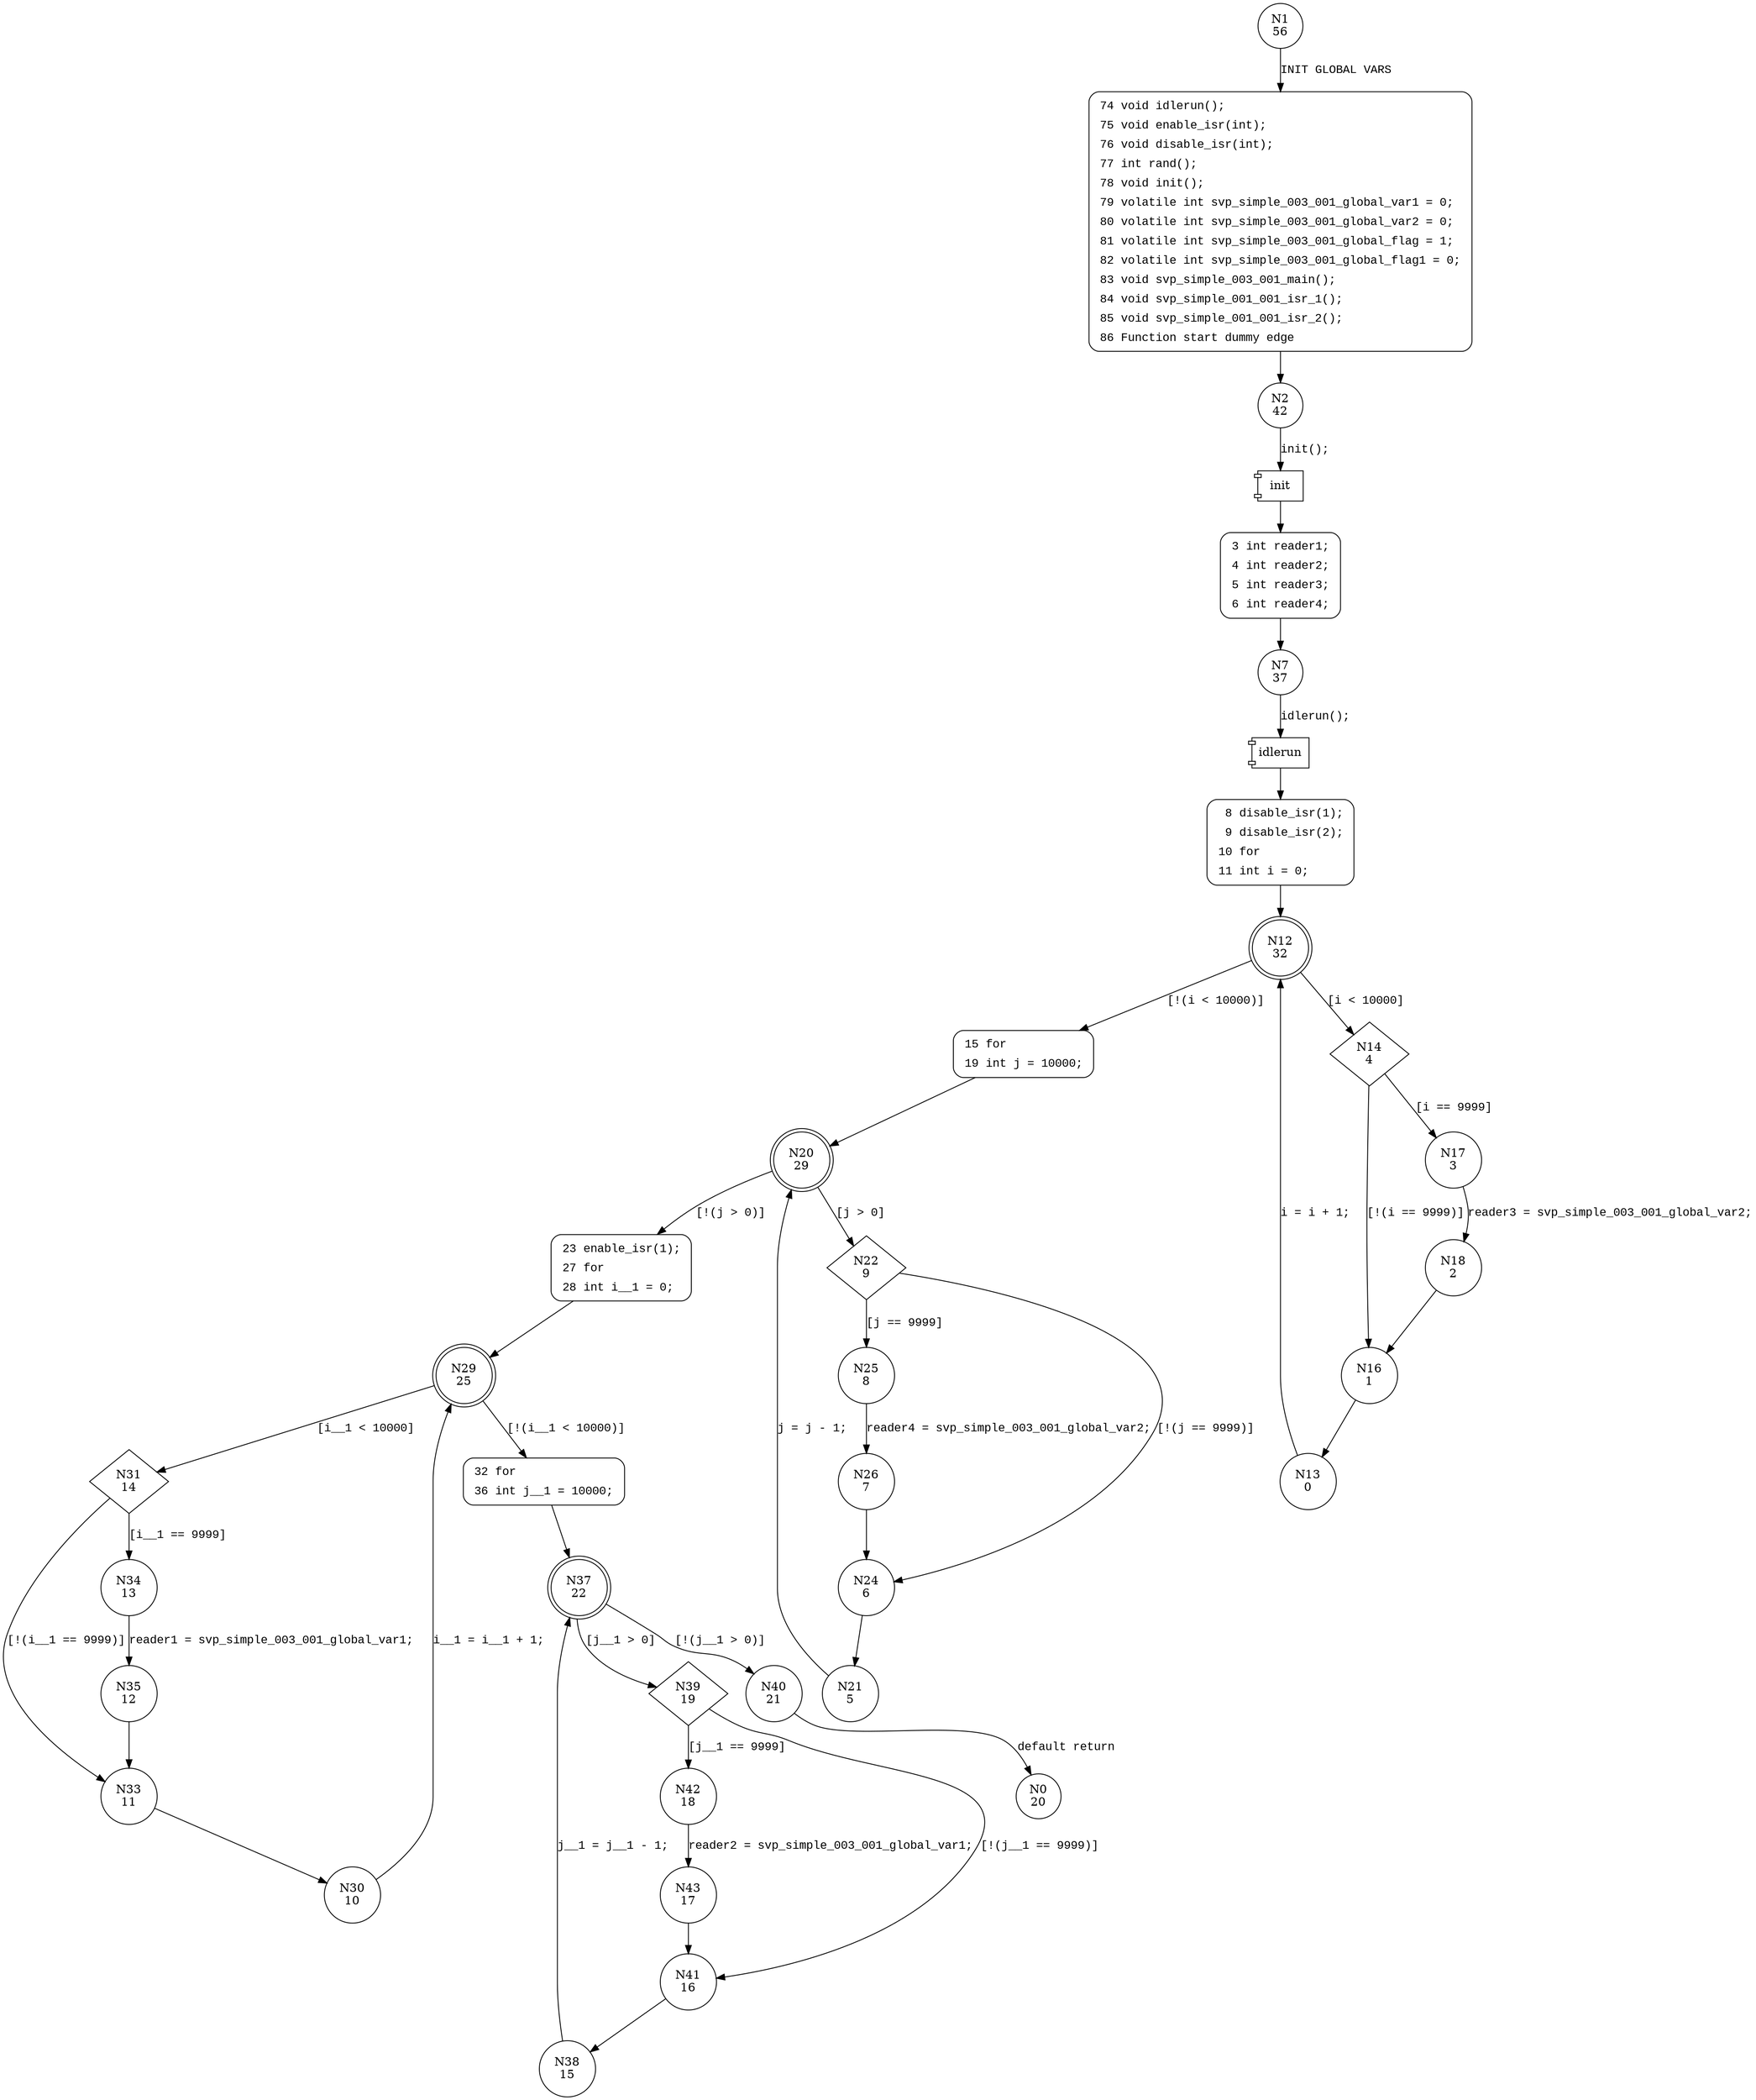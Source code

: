 digraph svp_simple_003_001_main {
1 [shape="circle" label="N1\n56"]
74 [shape="circle" label="N74\n55"]
2 [shape="circle" label="N2\n42"]
3 [shape="circle" label="N3\n41"]
7 [shape="circle" label="N7\n37"]
8 [shape="circle" label="N8\n36"]
12 [shape="doublecircle" label="N12\n32"]
14 [shape="diamond" label="N14\n4"]
15 [shape="circle" label="N15\n31"]
20 [shape="doublecircle" label="N20\n29"]
22 [shape="diamond" label="N22\n9"]
23 [shape="circle" label="N23\n28"]
29 [shape="doublecircle" label="N29\n25"]
31 [shape="diamond" label="N31\n14"]
32 [shape="circle" label="N32\n24"]
37 [shape="doublecircle" label="N37\n22"]
39 [shape="diamond" label="N39\n19"]
40 [shape="circle" label="N40\n21"]
42 [shape="circle" label="N42\n18"]
41 [shape="circle" label="N41\n16"]
38 [shape="circle" label="N38\n15"]
43 [shape="circle" label="N43\n17"]
34 [shape="circle" label="N34\n13"]
33 [shape="circle" label="N33\n11"]
30 [shape="circle" label="N30\n10"]
35 [shape="circle" label="N35\n12"]
25 [shape="circle" label="N25\n8"]
24 [shape="circle" label="N24\n6"]
21 [shape="circle" label="N21\n5"]
26 [shape="circle" label="N26\n7"]
17 [shape="circle" label="N17\n3"]
16 [shape="circle" label="N16\n1"]
13 [shape="circle" label="N13\n0"]
18 [shape="circle" label="N18\n2"]
0 [shape="circle" label="N0\n20"]
74 [style="filled,bold" penwidth="1" fillcolor="white" fontname="Courier New" shape="Mrecord" label=<<table border="0" cellborder="0" cellpadding="3" bgcolor="white"><tr><td align="right">74</td><td align="left">void idlerun();</td></tr><tr><td align="right">75</td><td align="left">void enable_isr(int);</td></tr><tr><td align="right">76</td><td align="left">void disable_isr(int);</td></tr><tr><td align="right">77</td><td align="left">int rand();</td></tr><tr><td align="right">78</td><td align="left">void init();</td></tr><tr><td align="right">79</td><td align="left">volatile int svp_simple_003_001_global_var1 = 0;</td></tr><tr><td align="right">80</td><td align="left">volatile int svp_simple_003_001_global_var2 = 0;</td></tr><tr><td align="right">81</td><td align="left">volatile int svp_simple_003_001_global_flag = 1;</td></tr><tr><td align="right">82</td><td align="left">volatile int svp_simple_003_001_global_flag1 = 0;</td></tr><tr><td align="right">83</td><td align="left">void svp_simple_003_001_main();</td></tr><tr><td align="right">84</td><td align="left">void svp_simple_001_001_isr_1();</td></tr><tr><td align="right">85</td><td align="left">void svp_simple_001_001_isr_2();</td></tr><tr><td align="right">86</td><td align="left">Function start dummy edge</td></tr></table>>]
74 -> 2[label=""]
3 [style="filled,bold" penwidth="1" fillcolor="white" fontname="Courier New" shape="Mrecord" label=<<table border="0" cellborder="0" cellpadding="3" bgcolor="white"><tr><td align="right">3</td><td align="left">int reader1;</td></tr><tr><td align="right">4</td><td align="left">int reader2;</td></tr><tr><td align="right">5</td><td align="left">int reader3;</td></tr><tr><td align="right">6</td><td align="left">int reader4;</td></tr></table>>]
3 -> 7[label=""]
8 [style="filled,bold" penwidth="1" fillcolor="white" fontname="Courier New" shape="Mrecord" label=<<table border="0" cellborder="0" cellpadding="3" bgcolor="white"><tr><td align="right">8</td><td align="left">disable_isr(1);</td></tr><tr><td align="right">9</td><td align="left">disable_isr(2);</td></tr><tr><td align="right">10</td><td align="left">for</td></tr><tr><td align="right">11</td><td align="left">int i = 0;</td></tr></table>>]
8 -> 12[label=""]
15 [style="filled,bold" penwidth="1" fillcolor="white" fontname="Courier New" shape="Mrecord" label=<<table border="0" cellborder="0" cellpadding="3" bgcolor="white"><tr><td align="right">15</td><td align="left">for</td></tr><tr><td align="right">19</td><td align="left">int j = 10000;</td></tr></table>>]
15 -> 20[label=""]
23 [style="filled,bold" penwidth="1" fillcolor="white" fontname="Courier New" shape="Mrecord" label=<<table border="0" cellborder="0" cellpadding="3" bgcolor="white"><tr><td align="right">23</td><td align="left">enable_isr(1);</td></tr><tr><td align="right">27</td><td align="left">for</td></tr><tr><td align="right">28</td><td align="left">int i__1 = 0;</td></tr></table>>]
23 -> 29[label=""]
32 [style="filled,bold" penwidth="1" fillcolor="white" fontname="Courier New" shape="Mrecord" label=<<table border="0" cellborder="0" cellpadding="3" bgcolor="white"><tr><td align="right">32</td><td align="left">for</td></tr><tr><td align="right">36</td><td align="left">int j__1 = 10000;</td></tr></table>>]
32 -> 37[label=""]
1 -> 74 [label="INIT GLOBAL VARS" fontname="Courier New"]
100002 [shape="component" label="init"]
2 -> 100002 [label="init();" fontname="Courier New"]
100002 -> 3 [label="" fontname="Courier New"]
100003 [shape="component" label="idlerun"]
7 -> 100003 [label="idlerun();" fontname="Courier New"]
100003 -> 8 [label="" fontname="Courier New"]
12 -> 14 [label="[i < 10000]" fontname="Courier New"]
12 -> 15 [label="[!(i < 10000)]" fontname="Courier New"]
20 -> 22 [label="[j > 0]" fontname="Courier New"]
20 -> 23 [label="[!(j > 0)]" fontname="Courier New"]
29 -> 31 [label="[i__1 < 10000]" fontname="Courier New"]
29 -> 32 [label="[!(i__1 < 10000)]" fontname="Courier New"]
37 -> 39 [label="[j__1 > 0]" fontname="Courier New"]
37 -> 40 [label="[!(j__1 > 0)]" fontname="Courier New"]
39 -> 42 [label="[j__1 == 9999]" fontname="Courier New"]
39 -> 41 [label="[!(j__1 == 9999)]" fontname="Courier New"]
41 -> 38 [label="" fontname="Courier New"]
42 -> 43 [label="reader2 = svp_simple_003_001_global_var1;" fontname="Courier New"]
31 -> 34 [label="[i__1 == 9999]" fontname="Courier New"]
31 -> 33 [label="[!(i__1 == 9999)]" fontname="Courier New"]
33 -> 30 [label="" fontname="Courier New"]
34 -> 35 [label="reader1 = svp_simple_003_001_global_var1;" fontname="Courier New"]
22 -> 25 [label="[j == 9999]" fontname="Courier New"]
22 -> 24 [label="[!(j == 9999)]" fontname="Courier New"]
24 -> 21 [label="" fontname="Courier New"]
25 -> 26 [label="reader4 = svp_simple_003_001_global_var2;" fontname="Courier New"]
14 -> 17 [label="[i == 9999]" fontname="Courier New"]
14 -> 16 [label="[!(i == 9999)]" fontname="Courier New"]
16 -> 13 [label="" fontname="Courier New"]
17 -> 18 [label="reader3 = svp_simple_003_001_global_var2;" fontname="Courier New"]
40 -> 0 [label="default return" fontname="Courier New"]
38 -> 37 [label="j__1 = j__1 - 1;" fontname="Courier New"]
43 -> 41 [label="" fontname="Courier New"]
30 -> 29 [label="i__1 = i__1 + 1;" fontname="Courier New"]
35 -> 33 [label="" fontname="Courier New"]
21 -> 20 [label="j = j - 1;" fontname="Courier New"]
26 -> 24 [label="" fontname="Courier New"]
13 -> 12 [label="i = i + 1;" fontname="Courier New"]
18 -> 16 [label="" fontname="Courier New"]
}